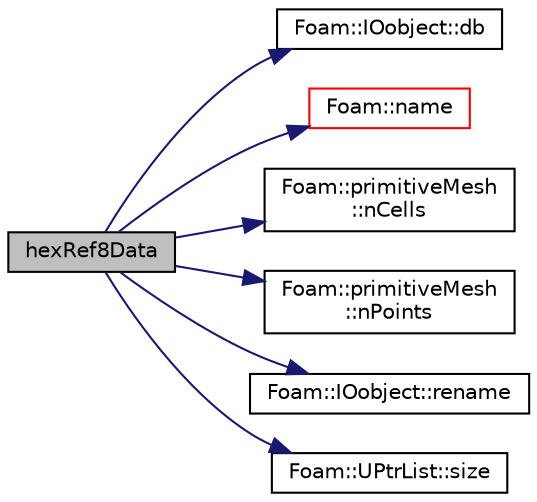 digraph "hexRef8Data"
{
  bgcolor="transparent";
  edge [fontname="Helvetica",fontsize="10",labelfontname="Helvetica",labelfontsize="10"];
  node [fontname="Helvetica",fontsize="10",shape=record];
  rankdir="LR";
  Node31 [label="hexRef8Data",height=0.2,width=0.4,color="black", fillcolor="grey75", style="filled", fontcolor="black"];
  Node31 -> Node32 [color="midnightblue",fontsize="10",style="solid",fontname="Helvetica"];
  Node32 [label="Foam::IOobject::db",height=0.2,width=0.4,color="black",URL="$a27249.html#a65cc75d9f80b1df5c3184fb2274a97f1",tooltip="Return the local objectRegistry. "];
  Node31 -> Node33 [color="midnightblue",fontsize="10",style="solid",fontname="Helvetica"];
  Node33 [label="Foam::name",height=0.2,width=0.4,color="red",URL="$a21851.html#adcb0df2bd4953cb6bb390272d8263c3a",tooltip="Return a string representation of a complex. "];
  Node31 -> Node36 [color="midnightblue",fontsize="10",style="solid",fontname="Helvetica"];
  Node36 [label="Foam::primitiveMesh\l::nCells",height=0.2,width=0.4,color="black",URL="$a28685.html#a13b94bdb0926552bf78ad5210a73a3d5"];
  Node31 -> Node37 [color="midnightblue",fontsize="10",style="solid",fontname="Helvetica"];
  Node37 [label="Foam::primitiveMesh\l::nPoints",height=0.2,width=0.4,color="black",URL="$a28685.html#a1c886a784a597459dbf2d9470798e9dd"];
  Node31 -> Node38 [color="midnightblue",fontsize="10",style="solid",fontname="Helvetica"];
  Node38 [label="Foam::IOobject::rename",height=0.2,width=0.4,color="black",URL="$a27249.html#ab7b33b37f8de0f2e2588d49fa52d7ab8",tooltip="Rename. "];
  Node31 -> Node39 [color="midnightblue",fontsize="10",style="solid",fontname="Helvetica"];
  Node39 [label="Foam::UPtrList::size",height=0.2,width=0.4,color="black",URL="$a27101.html#a47b3bf30da1eb3ab8076b5fbe00e0494",tooltip="Return the number of elements in the UPtrList. "];
}
